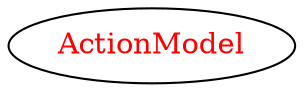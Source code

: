 digraph dependencyGraph {
 concentrate=true;
 ranksep="2.0";
 rankdir="LR"; 
 splines="ortho";
"ActionModel" [fontcolor="red"];
}